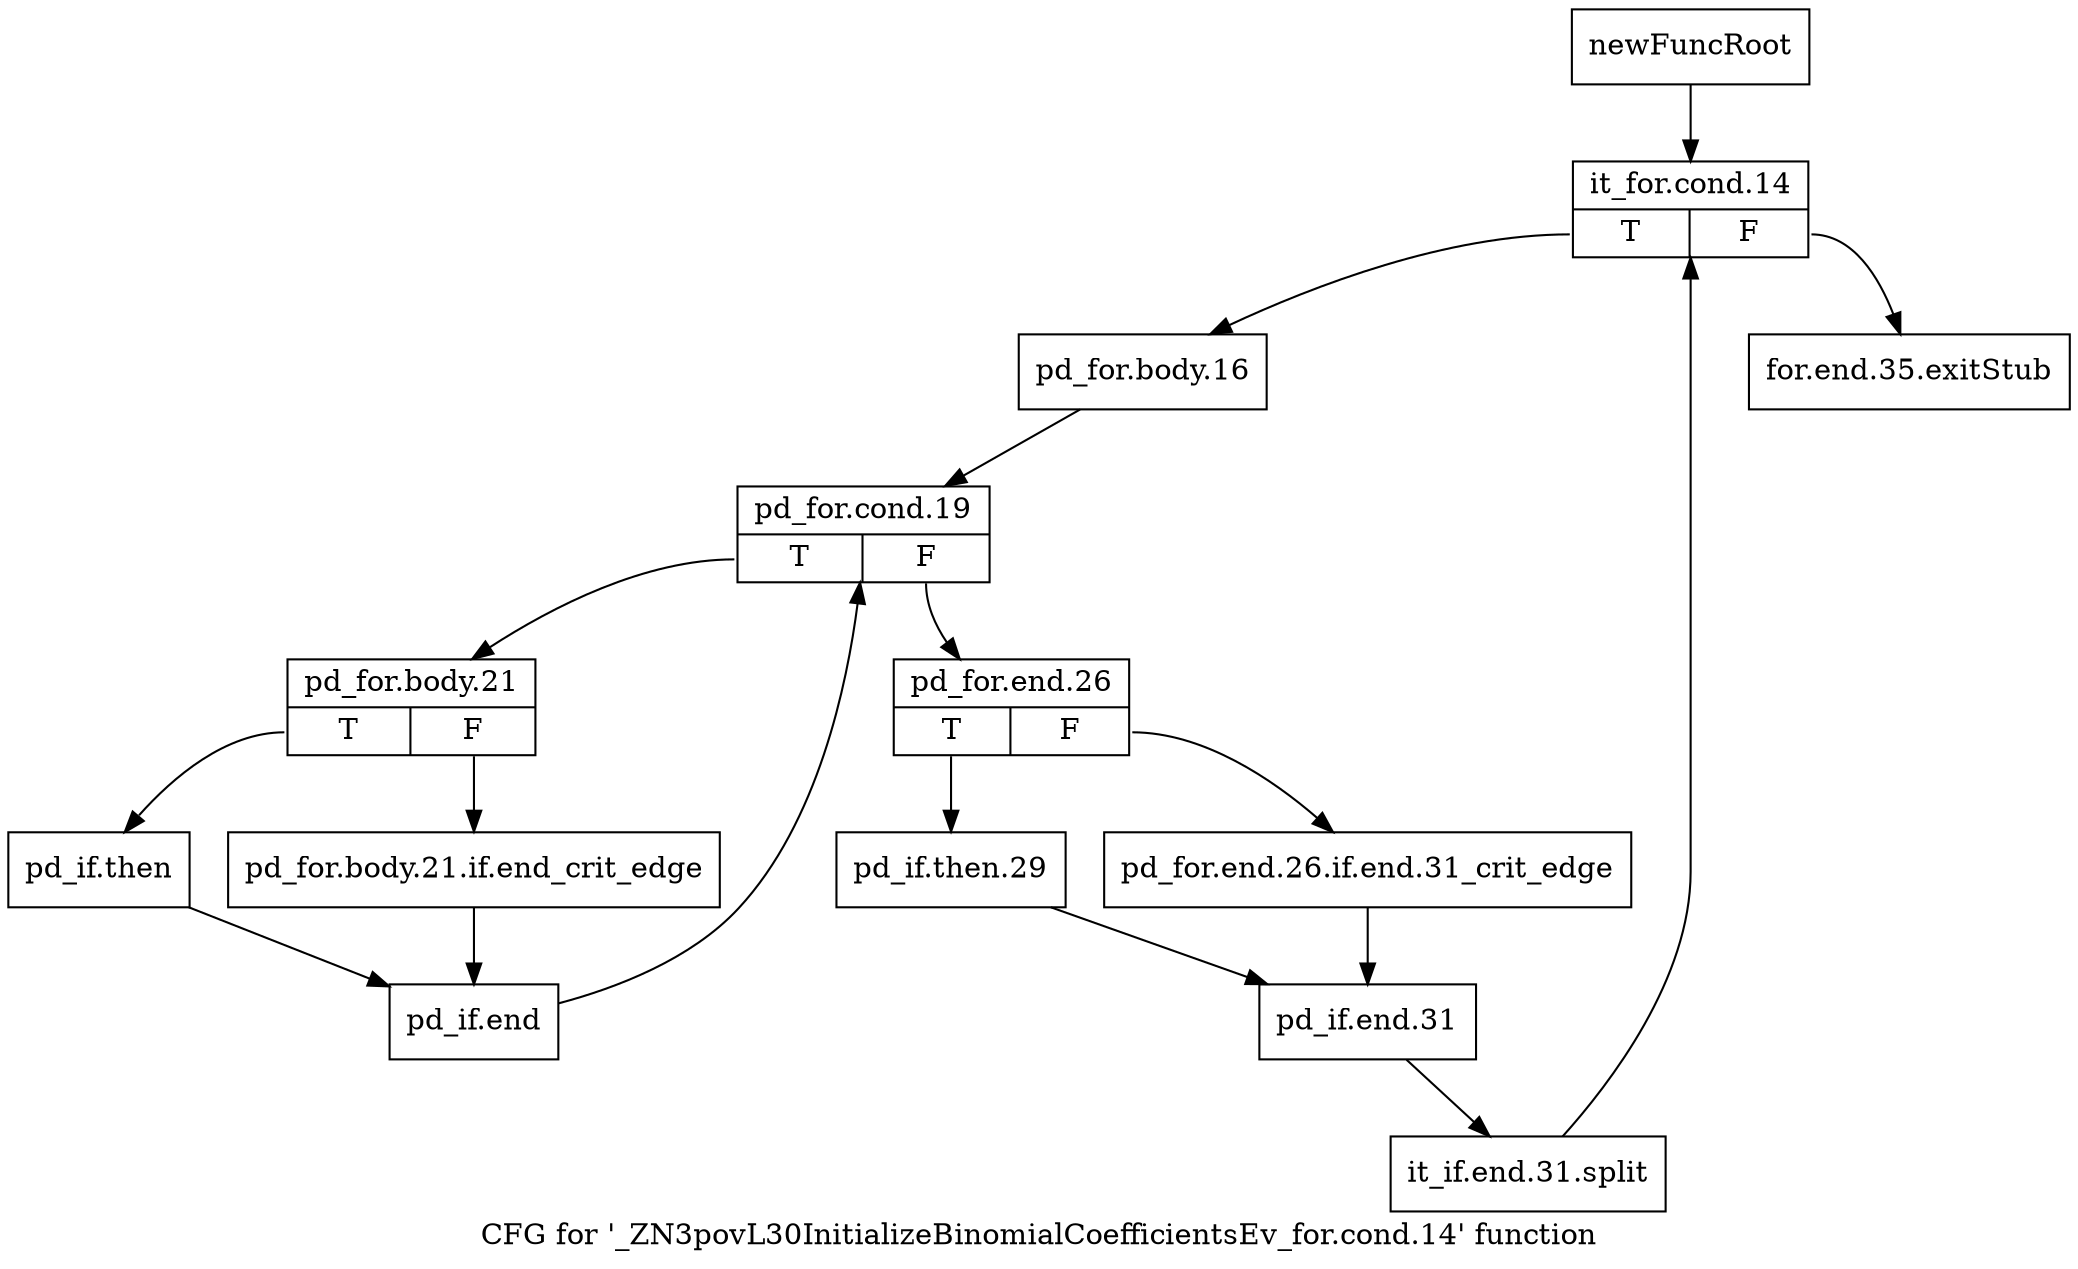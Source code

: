 digraph "CFG for '_ZN3povL30InitializeBinomialCoefficientsEv_for.cond.14' function" {
	label="CFG for '_ZN3povL30InitializeBinomialCoefficientsEv_for.cond.14' function";

	Node0x29c6250 [shape=record,label="{newFuncRoot}"];
	Node0x29c6250 -> Node0x29c62f0;
	Node0x29c62a0 [shape=record,label="{for.end.35.exitStub}"];
	Node0x29c62f0 [shape=record,label="{it_for.cond.14|{<s0>T|<s1>F}}"];
	Node0x29c62f0:s0 -> Node0x29c6340;
	Node0x29c62f0:s1 -> Node0x29c62a0;
	Node0x29c6340 [shape=record,label="{pd_for.body.16}"];
	Node0x29c6340 -> Node0x29c6390;
	Node0x29c6390 [shape=record,label="{pd_for.cond.19|{<s0>T|<s1>F}}"];
	Node0x29c6390:s0 -> Node0x29c6520;
	Node0x29c6390:s1 -> Node0x29c63e0;
	Node0x29c63e0 [shape=record,label="{pd_for.end.26|{<s0>T|<s1>F}}"];
	Node0x29c63e0:s0 -> Node0x29c6480;
	Node0x29c63e0:s1 -> Node0x29c6430;
	Node0x29c6430 [shape=record,label="{pd_for.end.26.if.end.31_crit_edge}"];
	Node0x29c6430 -> Node0x29c64d0;
	Node0x29c6480 [shape=record,label="{pd_if.then.29}"];
	Node0x29c6480 -> Node0x29c64d0;
	Node0x29c64d0 [shape=record,label="{pd_if.end.31}"];
	Node0x29c64d0 -> Node0x3906090;
	Node0x3906090 [shape=record,label="{it_if.end.31.split}"];
	Node0x3906090 -> Node0x29c62f0;
	Node0x29c6520 [shape=record,label="{pd_for.body.21|{<s0>T|<s1>F}}"];
	Node0x29c6520:s0 -> Node0x29c65c0;
	Node0x29c6520:s1 -> Node0x29c6570;
	Node0x29c6570 [shape=record,label="{pd_for.body.21.if.end_crit_edge}"];
	Node0x29c6570 -> Node0x29c6610;
	Node0x29c65c0 [shape=record,label="{pd_if.then}"];
	Node0x29c65c0 -> Node0x29c6610;
	Node0x29c6610 [shape=record,label="{pd_if.end}"];
	Node0x29c6610 -> Node0x29c6390;
}
